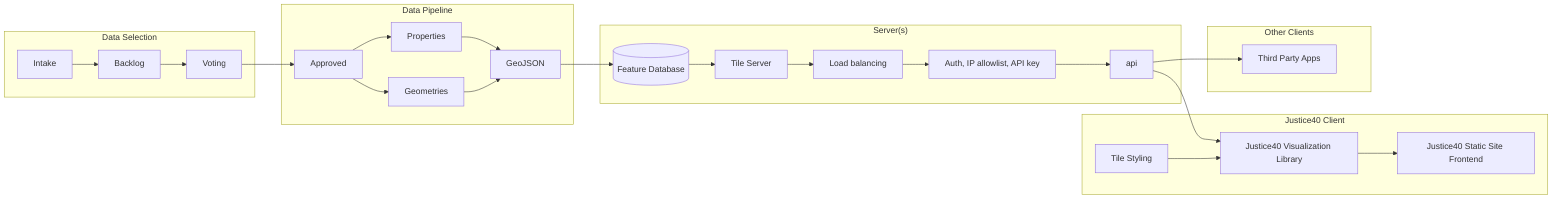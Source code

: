 graph LR
    subgraph ds["Data Selection"]
    Intake --> Backlog --> Voting
    end
    subgraph dp["Data Pipeline"]
    Voting --> Approved
    Approved --> Properties
    Approved --> Geometries
    Properties --> GeoJSON
    Geometries --> GeoJSON
    end
    subgraph s["Server(s)"]
    GeoJSON --> db[("Feature Database")]
    db --> tileserv["Tile Server"]
    tileserv --> lb["Load balancing"]
    lb --> auth["Auth, IP allowlist, API key"]
    auth --> api
    end
    subgraph j40["Justice40 Client"]
    api --> vl["Justice40 Visualization Library"]
    ts["Tile Styling"] --> vl
    vl --> fe["Justice40 Static Site Frontend"]
    end
    subgraph oc["Other Clients"]
    api --> 3p["Third Party Apps"]
    end